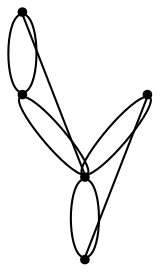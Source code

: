 graph {
  node [shape=point,comment="{\"directed\":false,\"doi\":\"10.1007/978-3-030-68766-3_17\",\"figure\":\"7 (1)\"}"]

  v0 [pos="1279.5247101778143,1312.4555710147017"]
  v1 [pos="1279.5247101778143,1372.9644231194757"]
  v2 [pos="1219.0149893111725,1433.473402399526"]
  v3 [pos="1188.760256054687,1342.7100606547272"]
  v4 [pos="1158.505395621366,1433.473402399526"]

  v0 -- v3 [id="-1",pos="1279.5247101778143,1312.4555710147017 1241.7060392535366,1350.2736830647334 1241.7060392535366,1350.2736830647334 1241.7060392535366,1350.2736830647334 1203.887590888721,1312.4555710147017 1203.887590888721,1312.4555710147017 1203.887590888721,1312.4555710147017 1181.1964455637303,1335.1464382447207 1181.1964455637303,1335.1464382447207 1181.1964455637303,1335.1464382447207 1188.760256054687,1342.7100606547272 1188.760256054687,1342.7100606547272 1188.760256054687,1342.7100606547272"]
  v3 -- v4 [id="-3",pos="1188.760256054687,1342.7100606547272 1128.2505669822542,1403.2189127595009 1128.2505669822542,1403.2189127595009 1128.2505669822542,1403.2189127595009 1158.505395621366,1433.473402399526 1158.505395621366,1433.473402399526 1158.505395621366,1433.473402399526"]
  v3 -- v0 [id="-4",pos="1188.760256054687,1342.7100606547272 1249.269881538702,1282.2010813746765 1249.269881538702,1282.2010813746765 1249.269881538702,1282.2010813746765 1279.5247101778143,1312.4555710147017 1279.5247101778143,1312.4555710147017 1279.5247101778143,1312.4555710147017"]
  v1 -- v3 [id="-6",pos="1279.5247101778143,1372.9644231194757 1264.3971845785272,1388.0916679394882 1264.3971845785272,1388.0916679394882 1264.3971845785272,1388.0916679394882 1196.3238757803906,1320.0191934247082 1196.3238757803906,1320.0191934247082 1196.3238757803906,1320.0191934247082 1181.1964455637303,1335.146311069444 1181.1964455637303,1335.146311069444 1181.1964455637303,1335.146311069444 1188.760256054687,1342.7100606547272 1188.760256054687,1342.7100606547272 1188.760256054687,1342.7100606547272"]
  v2 -- v3 [id="-8",pos="1219.0149893111725,1433.473402399526 1249.269881538702,1403.2189127595009 1249.269881538702,1403.2189127595009 1249.269881538702,1403.2189127595009 1249.269881538702,1282.2010813746765 1249.269881538702,1282.2010813746765 1249.269881538702,1282.2010813746765 1128.2505669822542,1282.2010813746765 1128.2505669822542,1282.2010813746765 1128.2505669822542,1282.2010813746765 1128.2505669822542,1403.2189127595009 1128.2505669822542,1403.2189127595009 1128.2505669822542,1403.2189127595009 1249.269881538702,1403.2189127595009 1249.269881538702,1403.2189127595009 1249.269881538702,1403.2189127595009 1249.269881538702,1342.7100606547272 1249.269881538702,1342.7100606547272 1249.269881538702,1342.7100606547272 1309.7794752285085,1342.7100606547272 1309.7794752285085,1342.7100606547272 1309.7794752285085,1342.7100606547272 1309.7794752285085,1282.2012085499534 1309.7794752285085,1282.2012085499534 1309.7794752285085,1282.2012085499534 1249.269881538702,1282.2012085499534 1249.269881538702,1282.2012085499534 1249.269881538702,1282.2012085499534 1249.269881538702,1342.7100606547272 1249.269881538702,1342.7100606547272 1249.269881538702,1342.7100606547272 1309.7794752285085,1342.7100606547272 1309.7794752285085,1342.7100606547272 1309.7794752285085,1342.7100606547272 1309.7794752285085,1403.2189127595009 1309.7794752285085,1403.2189127595009 1309.7794752285085,1403.2189127595009 1249.269881538702,1403.2189127595009 1249.269881538702,1403.2189127595009 1249.269881538702,1403.2189127595009 1188.760256054687,1342.7100606547272 1188.760256054687,1342.7100606547272 1188.760256054687,1342.7100606547272"]
  v2 -- v4 [id="-9",pos="1219.0149893111725,1433.473402399526 1188.7601606720605,1403.2189127595009 1188.7601606720605,1403.2189127595009 1188.7601606720605,1403.2189127595009 1158.505395621366,1433.473402399526 1158.505395621366,1433.473402399526 1158.505395621366,1433.473402399526"]
  v1 -- v0 [id="-11",pos="1279.5247101778143,1372.9644231194757 1309.7794752285085,1342.7100606547272 1309.7794752285085,1342.7100606547272 1309.7794752285085,1342.7100606547272 1279.5247101778143,1312.4555710147017 1279.5247101778143,1312.4555710147017 1279.5247101778143,1312.4555710147017"]
  v1 -- v0 [id="-13",pos="1279.5247101778143,1372.9644231194757 1249.269881538702,1342.7100606547272 1249.269881538702,1342.7100606547272 1249.269881538702,1342.7100606547272 1279.5247101778143,1312.4555710147017 1279.5247101778143,1312.4555710147017 1279.5247101778143,1312.4555710147017"]
  v2 -- v3 [id="-16",pos="1219.0149893111725,1433.473402399526 1181.1964455637303,1395.6552903494944 1181.1964455637303,1395.6552903494944 1181.1964455637303,1395.6552903494944 1219.0150211053813,1357.8373054747397 1219.0150211053813,1357.8373054747397 1219.0150211053813,1357.8373054747397 1196.3238757803906,1335.1464382447207 1196.3238757803906,1335.1464382447207 1196.3238757803906,1335.1464382447207 1188.760256054687,1342.7100606547272 1188.760256054687,1342.7100606547272 1188.760256054687,1342.7100606547272"]
  v4 -- v3 [id="-17",pos="1158.505395621366,1433.473402399526 1181.1965727405657,1410.7825351695071 1181.1965727405657,1410.7825351695071 1181.1965727405657,1410.7825351695071 1166.0691425239052,1395.6552903494944 1166.0691425239052,1395.6552903494944 1166.0691425239052,1395.6552903494944 1203.8877180655563,1357.8373054747397 1203.8877180655563,1357.8373054747397 1203.8877180655563,1357.8373054747397 1188.760256054687,1342.7100606547272 1188.760256054687,1342.7100606547272 1188.760256054687,1342.7100606547272"]
}